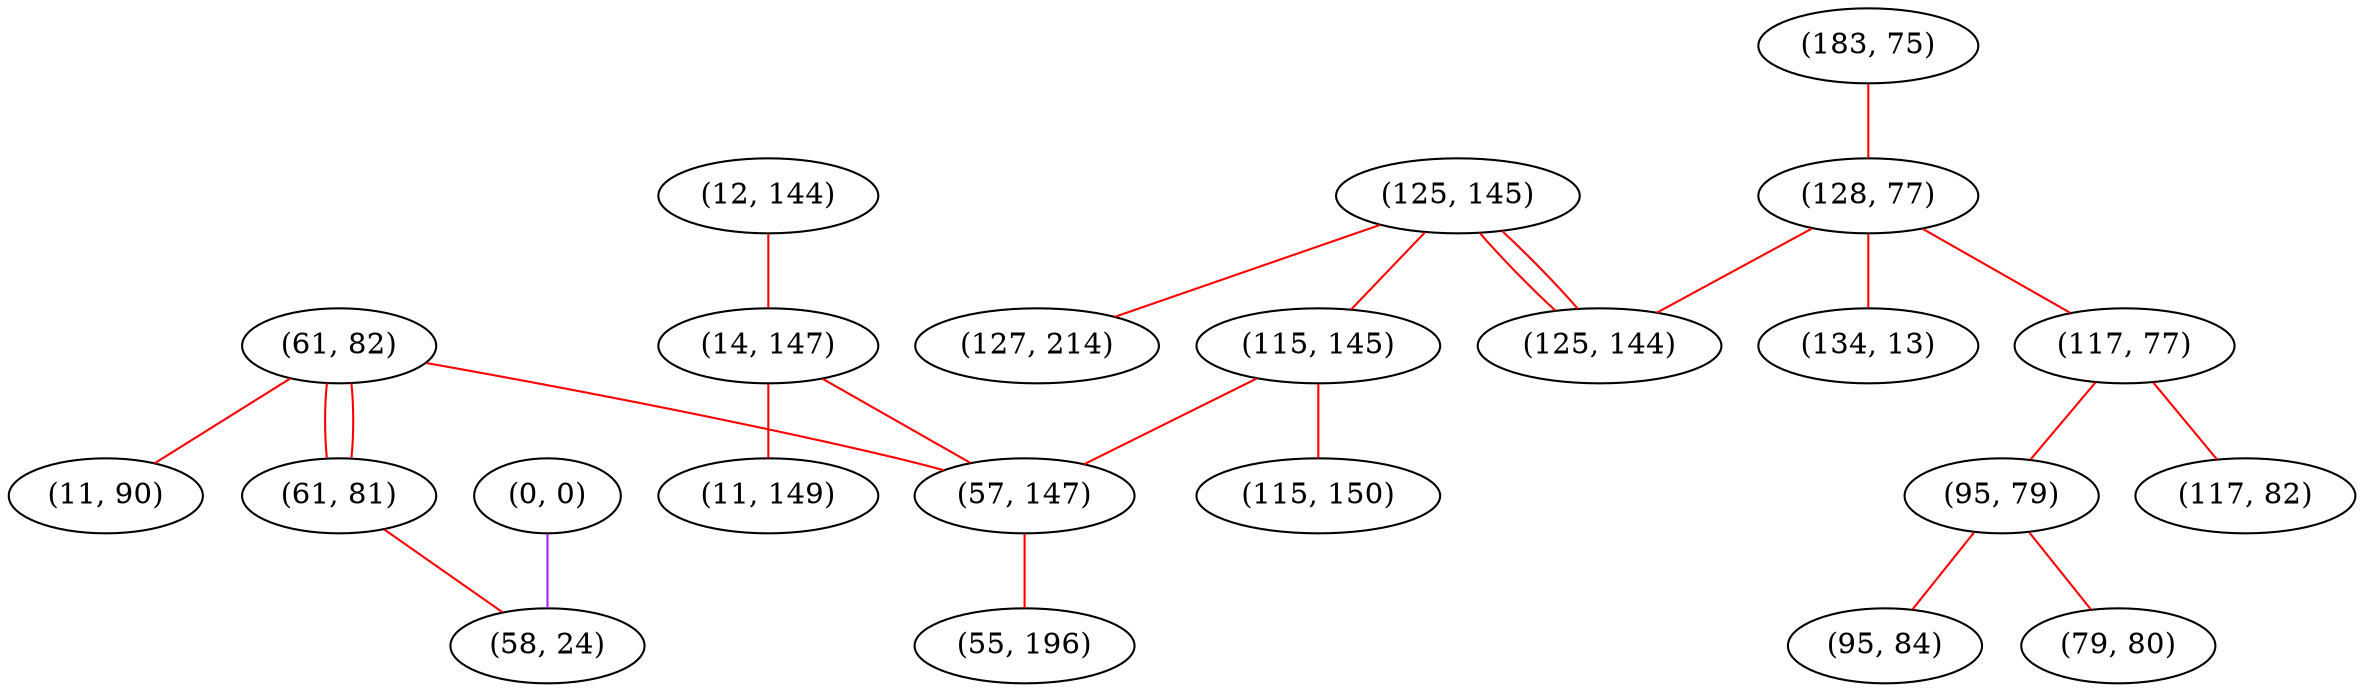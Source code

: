 graph "" {
"(61, 82)";
"(183, 75)";
"(11, 90)";
"(125, 145)";
"(12, 144)";
"(61, 81)";
"(115, 145)";
"(128, 77)";
"(117, 77)";
"(125, 144)";
"(0, 0)";
"(115, 150)";
"(58, 24)";
"(14, 147)";
"(57, 147)";
"(95, 79)";
"(127, 214)";
"(11, 149)";
"(55, 196)";
"(117, 82)";
"(134, 13)";
"(95, 84)";
"(79, 80)";
"(61, 82)" -- "(61, 81)"  [color=red, key=0, weight=1];
"(61, 82)" -- "(61, 81)"  [color=red, key=1, weight=1];
"(61, 82)" -- "(11, 90)"  [color=red, key=0, weight=1];
"(61, 82)" -- "(57, 147)"  [color=red, key=0, weight=1];
"(183, 75)" -- "(128, 77)"  [color=red, key=0, weight=1];
"(125, 145)" -- "(127, 214)"  [color=red, key=0, weight=1];
"(125, 145)" -- "(115, 145)"  [color=red, key=0, weight=1];
"(125, 145)" -- "(125, 144)"  [color=red, key=0, weight=1];
"(125, 145)" -- "(125, 144)"  [color=red, key=1, weight=1];
"(12, 144)" -- "(14, 147)"  [color=red, key=0, weight=1];
"(61, 81)" -- "(58, 24)"  [color=red, key=0, weight=1];
"(115, 145)" -- "(57, 147)"  [color=red, key=0, weight=1];
"(115, 145)" -- "(115, 150)"  [color=red, key=0, weight=1];
"(128, 77)" -- "(117, 77)"  [color=red, key=0, weight=1];
"(128, 77)" -- "(125, 144)"  [color=red, key=0, weight=1];
"(128, 77)" -- "(134, 13)"  [color=red, key=0, weight=1];
"(117, 77)" -- "(117, 82)"  [color=red, key=0, weight=1];
"(117, 77)" -- "(95, 79)"  [color=red, key=0, weight=1];
"(0, 0)" -- "(58, 24)"  [color=purple, key=0, weight=4];
"(14, 147)" -- "(57, 147)"  [color=red, key=0, weight=1];
"(14, 147)" -- "(11, 149)"  [color=red, key=0, weight=1];
"(57, 147)" -- "(55, 196)"  [color=red, key=0, weight=1];
"(95, 79)" -- "(95, 84)"  [color=red, key=0, weight=1];
"(95, 79)" -- "(79, 80)"  [color=red, key=0, weight=1];
}
